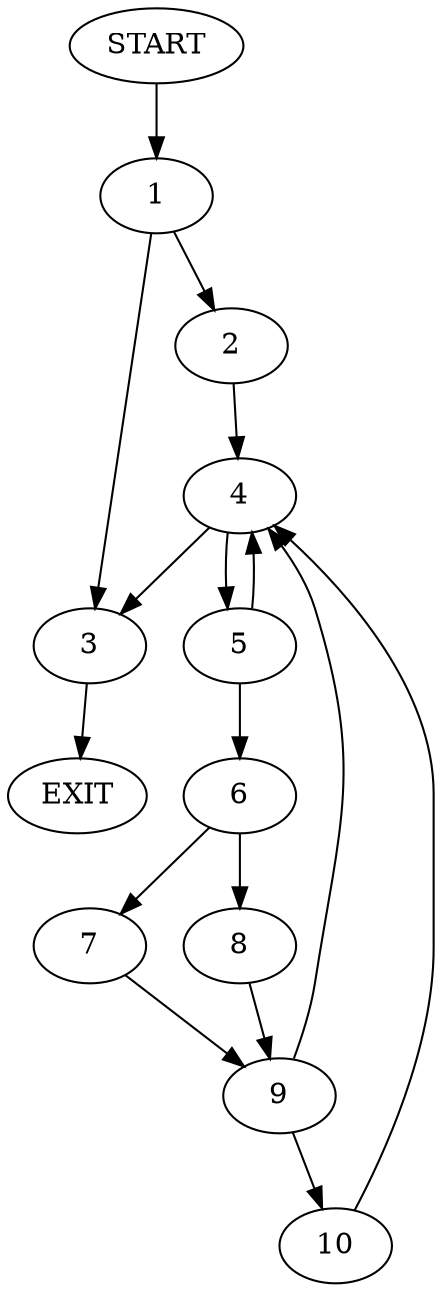 digraph {
0 [label="START"]
11 [label="EXIT"]
0 -> 1
1 -> 2
1 -> 3
2 -> 4
3 -> 11
4 -> 3
4 -> 5
5 -> 6
5 -> 4
6 -> 7
6 -> 8
7 -> 9
8 -> 9
9 -> 10
9 -> 4
10 -> 4
}
